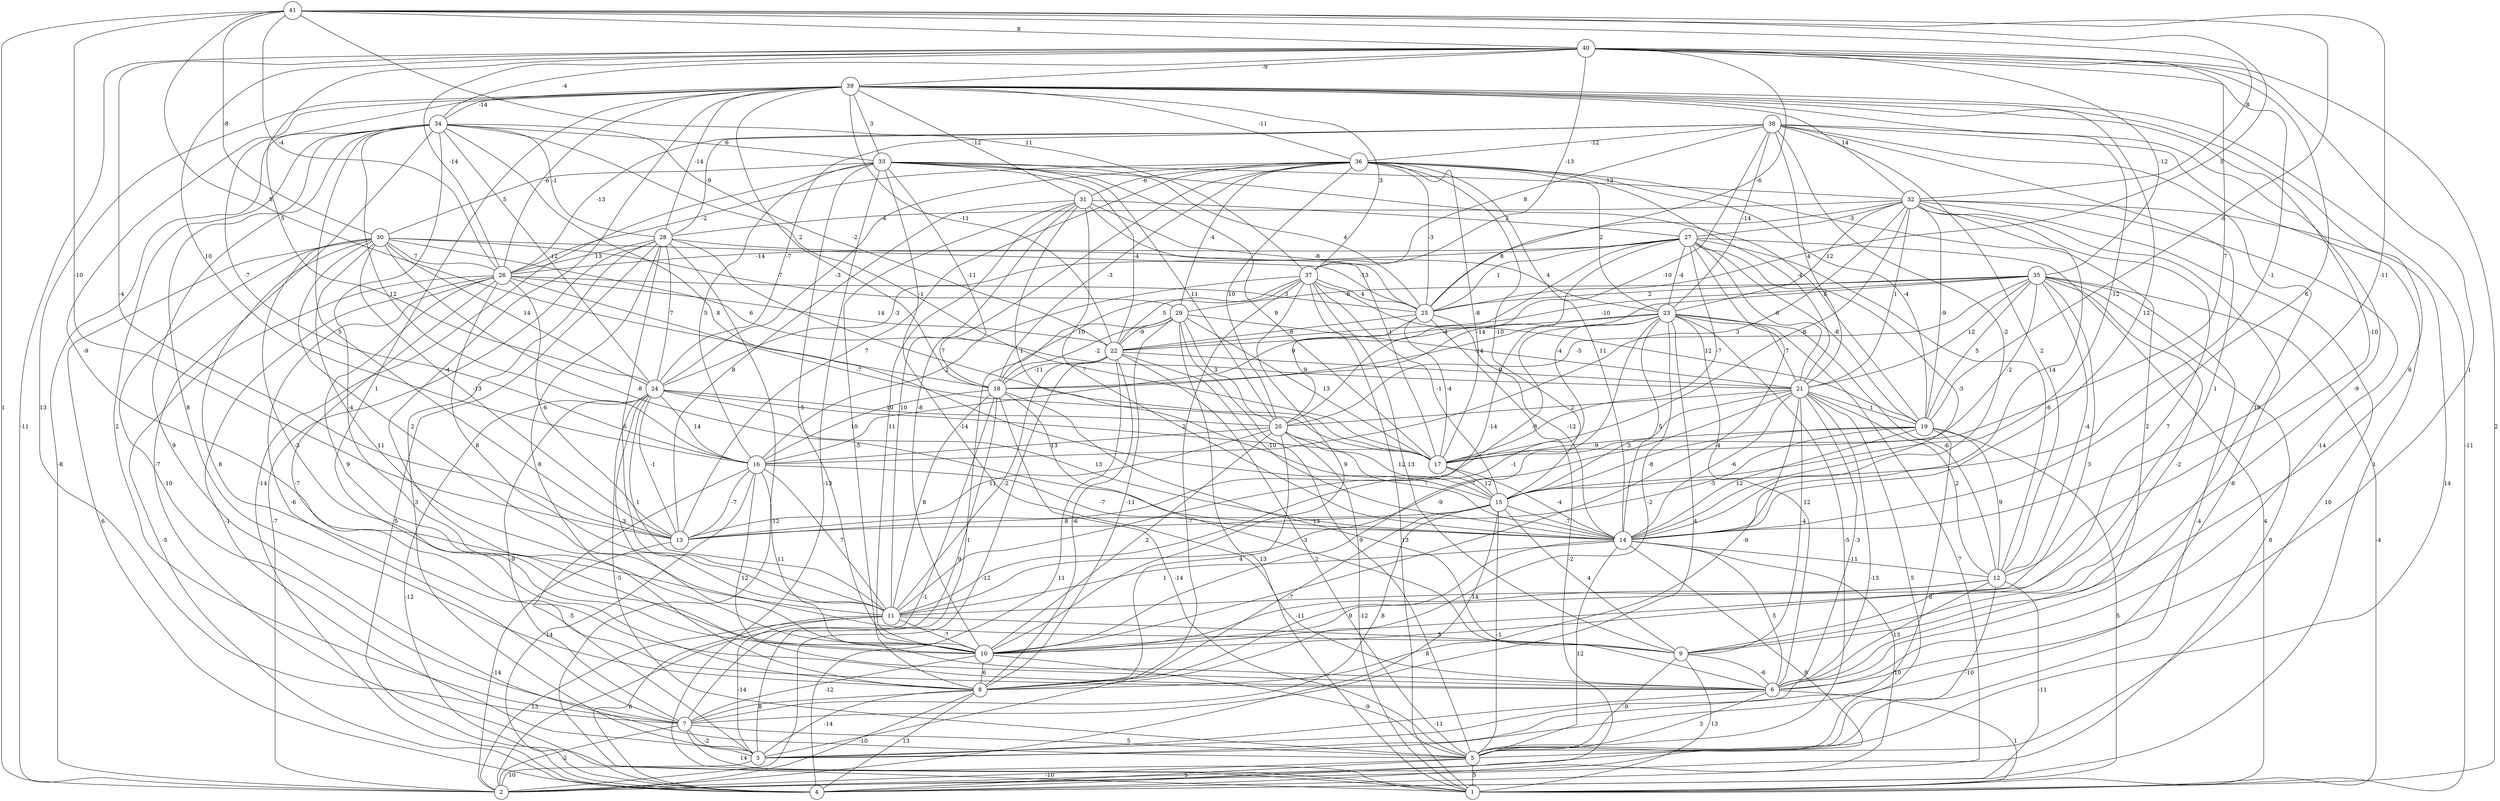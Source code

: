 graph { 
	 fontname="Helvetica,Arial,sans-serif" 
	 node [shape = circle]; 
	 41 -- 2 [label = "1"];
	 41 -- 13 [label = "-10"];
	 41 -- 14 [label = "-11"];
	 41 -- 18 [label = "8"];
	 41 -- 19 [label = "-8"];
	 41 -- 25 [label = "3"];
	 41 -- 26 [label = "-4"];
	 41 -- 30 [label = "-8"];
	 41 -- 32 [label = "8"];
	 41 -- 37 [label = "11"];
	 41 -- 40 [label = "8"];
	 40 -- 1 [label = "2"];
	 40 -- 2 [label = "-11"];
	 40 -- 6 [label = "1"];
	 40 -- 13 [label = "-4"];
	 40 -- 14 [label = "6"];
	 40 -- 15 [label = "-1"];
	 40 -- 16 [label = "10"];
	 40 -- 17 [label = "7"];
	 40 -- 24 [label = "5"];
	 40 -- 25 [label = "-6"];
	 40 -- 26 [label = "-14"];
	 40 -- 34 [label = "-4"];
	 40 -- 35 [label = "-12"];
	 40 -- 37 [label = "-13"];
	 40 -- 39 [label = "-9"];
	 39 -- 1 [label = "-11"];
	 39 -- 7 [label = "13"];
	 39 -- 8 [label = "1"];
	 39 -- 9 [label = "6"];
	 39 -- 10 [label = "-4"];
	 39 -- 11 [label = "-9"];
	 39 -- 12 [label = "-10"];
	 39 -- 14 [label = "12"];
	 39 -- 15 [label = "-12"];
	 39 -- 16 [label = "-7"];
	 39 -- 18 [label = "2"];
	 39 -- 22 [label = "-11"];
	 39 -- 26 [label = "-6"];
	 39 -- 28 [label = "-14"];
	 39 -- 31 [label = "-12"];
	 39 -- 32 [label = "14"];
	 39 -- 33 [label = "3"];
	 39 -- 34 [label = "-14"];
	 39 -- 36 [label = "-11"];
	 39 -- 37 [label = "3"];
	 38 -- 4 [label = "1"];
	 38 -- 6 [label = "10"];
	 38 -- 9 [label = "-9"];
	 38 -- 10 [label = "1"];
	 38 -- 12 [label = "2"];
	 38 -- 14 [label = "-2"];
	 38 -- 20 [label = "-10"];
	 38 -- 21 [label = "4"];
	 38 -- 23 [label = "-14"];
	 38 -- 24 [label = "-7"];
	 38 -- 26 [label = "-13"];
	 38 -- 28 [label = "-9"];
	 38 -- 36 [label = "-12"];
	 38 -- 37 [label = "8"];
	 37 -- 1 [label = "13"];
	 37 -- 3 [label = "-7"];
	 37 -- 9 [label = "13"];
	 37 -- 10 [label = "9"];
	 37 -- 15 [label = "-1"];
	 37 -- 16 [label = "2"];
	 37 -- 18 [label = "10"];
	 37 -- 19 [label = "12"];
	 37 -- 22 [label = "5"];
	 37 -- 25 [label = "4"];
	 36 -- 6 [label = "2"];
	 36 -- 10 [label = "-8"];
	 36 -- 13 [label = "7"];
	 36 -- 14 [label = "11"];
	 36 -- 15 [label = "-10"];
	 36 -- 17 [label = "-8"];
	 36 -- 18 [label = "-3"];
	 36 -- 19 [label = "-4"];
	 36 -- 20 [label = "10"];
	 36 -- 21 [label = "-4"];
	 36 -- 23 [label = "2"];
	 36 -- 24 [label = "-3"];
	 36 -- 25 [label = "-3"];
	 36 -- 26 [label = "-2"];
	 36 -- 29 [label = "-4"];
	 36 -- 31 [label = "-6"];
	 35 -- 1 [label = "-4"];
	 35 -- 2 [label = "8"];
	 35 -- 5 [label = "-4"];
	 35 -- 9 [label = "-2"];
	 35 -- 10 [label = "3"];
	 35 -- 12 [label = "-4"];
	 35 -- 17 [label = "-2"];
	 35 -- 18 [label = "-14"];
	 35 -- 19 [label = "5"];
	 35 -- 20 [label = "-5"];
	 35 -- 21 [label = "12"];
	 35 -- 22 [label = "-10"];
	 35 -- 25 [label = "2"];
	 35 -- 29 [label = "-8"];
	 34 -- 1 [label = "-7"];
	 34 -- 2 [label = "-8"];
	 34 -- 5 [label = "9"];
	 34 -- 6 [label = "-4"];
	 34 -- 7 [label = "2"];
	 34 -- 8 [label = "8"];
	 34 -- 13 [label = "5"];
	 34 -- 15 [label = "8"];
	 34 -- 16 [label = "12"];
	 34 -- 17 [label = "-1"];
	 34 -- 22 [label = "-2"];
	 34 -- 24 [label = "-12"];
	 34 -- 28 [label = "-1"];
	 34 -- 33 [label = "6"];
	 33 -- 1 [label = "-13"];
	 33 -- 4 [label = "-14"];
	 33 -- 6 [label = "-14"];
	 33 -- 10 [label = "-5"];
	 33 -- 16 [label = "5"];
	 33 -- 17 [label = "9"];
	 33 -- 18 [label = "-11"];
	 33 -- 19 [label = "8"];
	 33 -- 20 [label = "11"];
	 33 -- 22 [label = "-4"];
	 33 -- 25 [label = "4"];
	 33 -- 30 [label = "5"];
	 33 -- 32 [label = "-12"];
	 32 -- 2 [label = "10"];
	 32 -- 3 [label = "-8"];
	 32 -- 5 [label = "14"];
	 32 -- 6 [label = "-14"];
	 32 -- 10 [label = "7"];
	 32 -- 14 [label = "14"];
	 32 -- 16 [label = "3"];
	 32 -- 17 [label = "-8"];
	 32 -- 19 [label = "-9"];
	 32 -- 21 [label = "1"];
	 32 -- 23 [label = "12"];
	 32 -- 25 [label = "8"];
	 32 -- 27 [label = "-3"];
	 32 -- 28 [label = "-4"];
	 31 -- 8 [label = "-5"];
	 31 -- 10 [label = "11"];
	 31 -- 11 [label = "10"];
	 31 -- 13 [label = "8"];
	 31 -- 14 [label = "7"];
	 31 -- 15 [label = "1"];
	 31 -- 17 [label = "1"];
	 31 -- 25 [label = "-8"];
	 31 -- 27 [label = "2"];
	 30 -- 4 [label = "6"];
	 30 -- 6 [label = "8"];
	 30 -- 7 [label = "-10"];
	 30 -- 9 [label = "11"];
	 30 -- 10 [label = "-3"];
	 30 -- 11 [label = "2"];
	 30 -- 13 [label = "-13"];
	 30 -- 14 [label = "-8"];
	 30 -- 21 [label = "6"];
	 30 -- 24 [label = "14"];
	 30 -- 25 [label = "-13"];
	 30 -- 26 [label = "7"];
	 30 -- 29 [label = "-7"];
	 29 -- 1 [label = "13"];
	 29 -- 3 [label = "1"];
	 29 -- 5 [label = "9"];
	 29 -- 8 [label = "-11"];
	 29 -- 17 [label = "13"];
	 29 -- 18 [label = "-2"];
	 29 -- 20 [label = "3"];
	 29 -- 21 [label = "-4"];
	 29 -- 22 [label = "-9"];
	 28 -- 1 [label = "-12"];
	 28 -- 2 [label = "-7"];
	 28 -- 3 [label = "3"];
	 28 -- 4 [label = "5"];
	 28 -- 8 [label = "8"];
	 28 -- 11 [label = "6"];
	 28 -- 17 [label = "7"];
	 28 -- 23 [label = "4"];
	 28 -- 24 [label = "7"];
	 28 -- 26 [label = "13"];
	 27 -- 1 [label = "4"];
	 27 -- 10 [label = "-4"];
	 27 -- 11 [label = "-14"];
	 27 -- 12 [label = "-6"];
	 27 -- 14 [label = "-3"];
	 27 -- 16 [label = "9"];
	 27 -- 17 [label = "-7"];
	 27 -- 19 [label = "-8"];
	 27 -- 21 [label = "-6"];
	 27 -- 23 [label = "-4"];
	 27 -- 24 [label = "-3"];
	 27 -- 25 [label = "1"];
	 27 -- 26 [label = "-14"];
	 26 -- 3 [label = "-1"];
	 26 -- 4 [label = "-5"];
	 26 -- 6 [label = "-7"];
	 26 -- 7 [label = "-6"];
	 26 -- 10 [label = "9"];
	 26 -- 11 [label = "8"];
	 26 -- 13 [label = "-6"];
	 26 -- 17 [label = "-7"];
	 26 -- 22 [label = "14"];
	 26 -- 25 [label = "3"];
	 25 -- 4 [label = "-2"];
	 25 -- 14 [label = "-12"];
	 25 -- 17 [label = "-4"];
	 25 -- 20 [label = "9"];
	 25 -- 22 [label = "-6"];
	 24 -- 4 [label = "-12"];
	 24 -- 5 [label = "-5"];
	 24 -- 7 [label = "-9"];
	 24 -- 10 [label = "-3"];
	 24 -- 11 [label = "1"];
	 24 -- 13 [label = "-1"];
	 24 -- 14 [label = "13"];
	 24 -- 16 [label = "14"];
	 24 -- 17 [label = "2"];
	 24 -- 20 [label = "10"];
	 23 -- 4 [label = "7"];
	 23 -- 5 [label = "-5"];
	 23 -- 6 [label = "12"];
	 23 -- 7 [label = "4"];
	 23 -- 8 [label = "-2"];
	 23 -- 10 [label = "-7"];
	 23 -- 11 [label = "-1"];
	 23 -- 12 [label = "-6"];
	 23 -- 13 [label = "-8"];
	 23 -- 14 [label = "5"];
	 23 -- 18 [label = "-14"];
	 23 -- 21 [label = "7"];
	 23 -- 22 [label = "-4"];
	 22 -- 2 [label = "-12"];
	 22 -- 4 [label = "11"];
	 22 -- 5 [label = "2"];
	 22 -- 8 [label = "-6"];
	 22 -- 11 [label = "-2"];
	 22 -- 14 [label = "-10"];
	 22 -- 18 [label = "-11"];
	 22 -- 21 [label = "9"];
	 21 -- 3 [label = "-13"];
	 21 -- 5 [label = "5"];
	 21 -- 6 [label = "-3"];
	 21 -- 8 [label = "-9"];
	 21 -- 9 [label = "-4"];
	 21 -- 11 [label = "-9"];
	 21 -- 12 [label = "2"];
	 21 -- 14 [label = "-6"];
	 21 -- 15 [label = "3"];
	 21 -- 19 [label = "1"];
	 21 -- 20 [label = "2"];
	 20 -- 1 [label = "-12"];
	 20 -- 8 [label = "4"];
	 20 -- 10 [label = "2"];
	 20 -- 13 [label = "11"];
	 20 -- 14 [label = "7"];
	 20 -- 15 [label = "12"];
	 20 -- 16 [label = "-13"];
	 19 -- 1 [label = "5"];
	 19 -- 3 [label = "-8"];
	 19 -- 12 [label = "9"];
	 19 -- 13 [label = "-5"];
	 19 -- 14 [label = "12"];
	 19 -- 15 [label = "-8"];
	 19 -- 17 [label = "-9"];
	 18 -- 2 [label = "-1"];
	 18 -- 5 [label = "-14"];
	 18 -- 6 [label = "-3"];
	 18 -- 7 [label = "9"];
	 18 -- 9 [label = "13"];
	 18 -- 11 [label = "8"];
	 18 -- 16 [label = "10"];
	 17 -- 14 [label = "-4"];
	 17 -- 15 [label = "12"];
	 16 -- 3 [label = "-5"];
	 16 -- 4 [label = "14"];
	 16 -- 6 [label = "12"];
	 16 -- 10 [label = "11"];
	 16 -- 11 [label = "7"];
	 16 -- 13 [label = "-7"];
	 16 -- 14 [label = "-7"];
	 15 -- 2 [label = "8"];
	 15 -- 5 [label = "-1"];
	 15 -- 7 [label = "8"];
	 15 -- 8 [label = "-7"];
	 15 -- 9 [label = "4"];
	 15 -- 13 [label = "8"];
	 15 -- 14 [label = "-7"];
	 14 -- 2 [label = "8"];
	 14 -- 4 [label = "10"];
	 14 -- 5 [label = "12"];
	 14 -- 6 [label = "5"];
	 14 -- 8 [label = "9"];
	 14 -- 11 [label = "1"];
	 14 -- 12 [label = "-11"];
	 13 -- 2 [label = "-14"];
	 12 -- 4 [label = "-11"];
	 12 -- 5 [label = "-10"];
	 12 -- 6 [label = "-13"];
	 12 -- 10 [label = "-11"];
	 12 -- 11 [label = "14"];
	 11 -- 2 [label = "13"];
	 11 -- 3 [label = "-14"];
	 11 -- 4 [label = "6"];
	 11 -- 9 [label = "5"];
	 11 -- 10 [label = "-7"];
	 10 -- 5 [label = "-9"];
	 10 -- 7 [label = "-12"];
	 10 -- 8 [label = "6"];
	 9 -- 1 [label = "13"];
	 9 -- 5 [label = "-9"];
	 9 -- 6 [label = "-6"];
	 8 -- 2 [label = "-10"];
	 8 -- 3 [label = "-14"];
	 8 -- 4 [label = "13"];
	 8 -- 7 [label = "8"];
	 7 -- 1 [label = "14"];
	 7 -- 2 [label = "-2"];
	 7 -- 3 [label = "-2"];
	 7 -- 5 [label = "5"];
	 6 -- 1 [label = "1"];
	 6 -- 3 [label = "-11"];
	 6 -- 5 [label = "3"];
	 5 -- 1 [label = "5"];
	 5 -- 2 [label = "-10"];
	 5 -- 4 [label = "5"];
	 3 -- 2 [label = "10"];
	 1;
	 2;
	 3;
	 4;
	 5;
	 6;
	 7;
	 8;
	 9;
	 10;
	 11;
	 12;
	 13;
	 14;
	 15;
	 16;
	 17;
	 18;
	 19;
	 20;
	 21;
	 22;
	 23;
	 24;
	 25;
	 26;
	 27;
	 28;
	 29;
	 30;
	 31;
	 32;
	 33;
	 34;
	 35;
	 36;
	 37;
	 38;
	 39;
	 40;
	 41;
}
